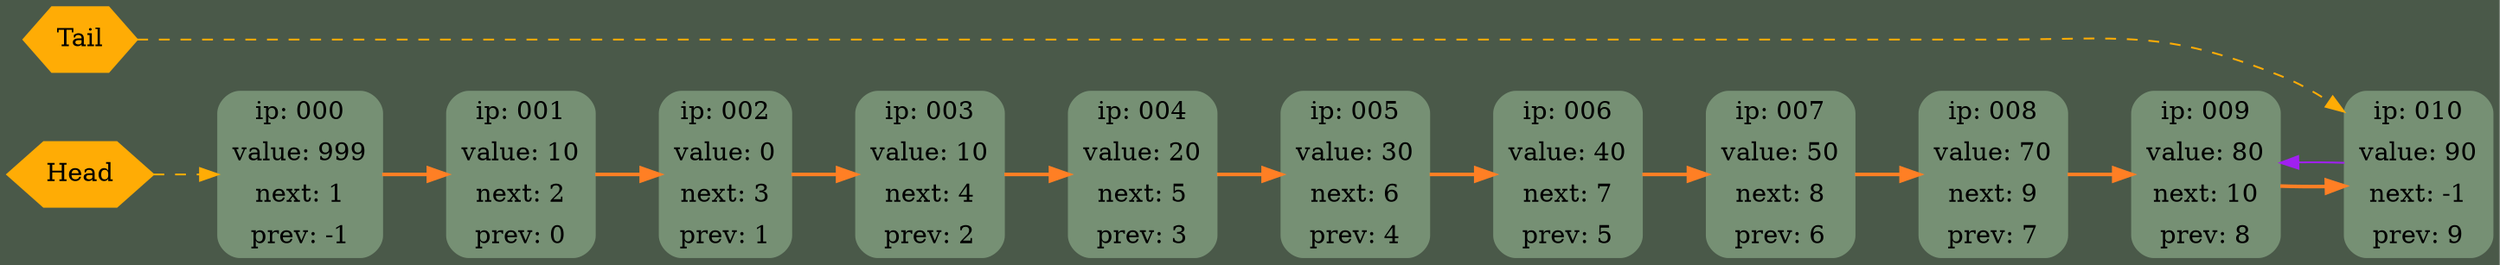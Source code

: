 digraph G {
	rankdir = LR;
	bgcolor="#4A5949"
	node000 [shape=Mrecord; style=filled; color="#769074"; label =  " { ip: 000} | {value: 999} | {next:   1} | {prev:  -1} " ];
	node001 [shape=Mrecord; style=filled; color="#769074"; label =  " { ip: 001} | {value:  10} | {next:   2} | {prev:   0} " ];
	node002 [shape=Mrecord; style=filled; color="#769074"; label =  " { ip: 002} | {value:   0} | {next:   3} | {prev:   1} " ];
	node003 [shape=Mrecord; style=filled; color="#769074"; label =  " { ip: 003} | {value:  10} | {next:   4} | {prev:   2} " ];
	node004 [shape=Mrecord; style=filled; color="#769074"; label =  " { ip: 004} | {value:  20} | {next:   5} | {prev:   3} " ];
	node005 [shape=Mrecord; style=filled; color="#769074"; label =  " { ip: 005} | {value:  30} | {next:   6} | {prev:   4} " ];
	node006 [shape=Mrecord; style=filled; color="#769074"; label =  " { ip: 006} | {value:  40} | {next:   7} | {prev:   5} " ];
	node007 [shape=Mrecord; style=filled; color="#769074"; label =  " { ip: 007} | {value:  50} | {next:   8} | {prev:   6} " ];
	node008 [shape=Mrecord; style=filled; color="#769074"; label =  " { ip: 008} | {value:  70} | {next:   9} | {prev:   7} " ];
	node009 [shape=Mrecord; style=filled; color="#769074"; label =  " { ip: 009} | {value:  80} | {next:  10} | {prev:   8} " ];
	node010 [shape=Mrecord; style=filled; color="#769074"; label =  " { ip: 010} | {value:  90} | {next:  -1} | {prev:   9} " ];


	node000 -> node001 [style=bold; weight=1000; color=chocolate1; ];
	node001 -> node002 [style=bold; weight=1000; color=chocolate1; ];
	node002 -> node003 [style=bold; weight=1000; color=chocolate1; ];
	node003 -> node004 [style=bold; weight=1000; color=chocolate1; ];
	node004 -> node005 [style=bold; weight=1000; color=chocolate1; ];
	node005 -> node006 [style=bold; weight=1000; color=chocolate1; ];
	node006 -> node007 [style=bold; weight=1000; color=chocolate1; ];
	node007 -> node008 [style=bold; weight=1000; color=chocolate1; ];
	node008 -> node009 [style=bold; weight=1000; color=chocolate1; ];
	node009 -> node010 [style=bold; weight=1000; color=chocolate1; ];
	node010 -> node009 [weight=0; color=purple; constraint=false; ];

	head [shape=hexagon; style=filled; color="#ffac05"; label="Head"];
	head -> node000 [style=dashed; color="#ffac05"];
	{ rank = min; head; }

	tail [shape=hexagon; style=filled; color="#ffac05"; label="Tail"];
	tail -> node010 [style=dashed; color="#ffac05"];
	{ rank = min; tail; }
}
